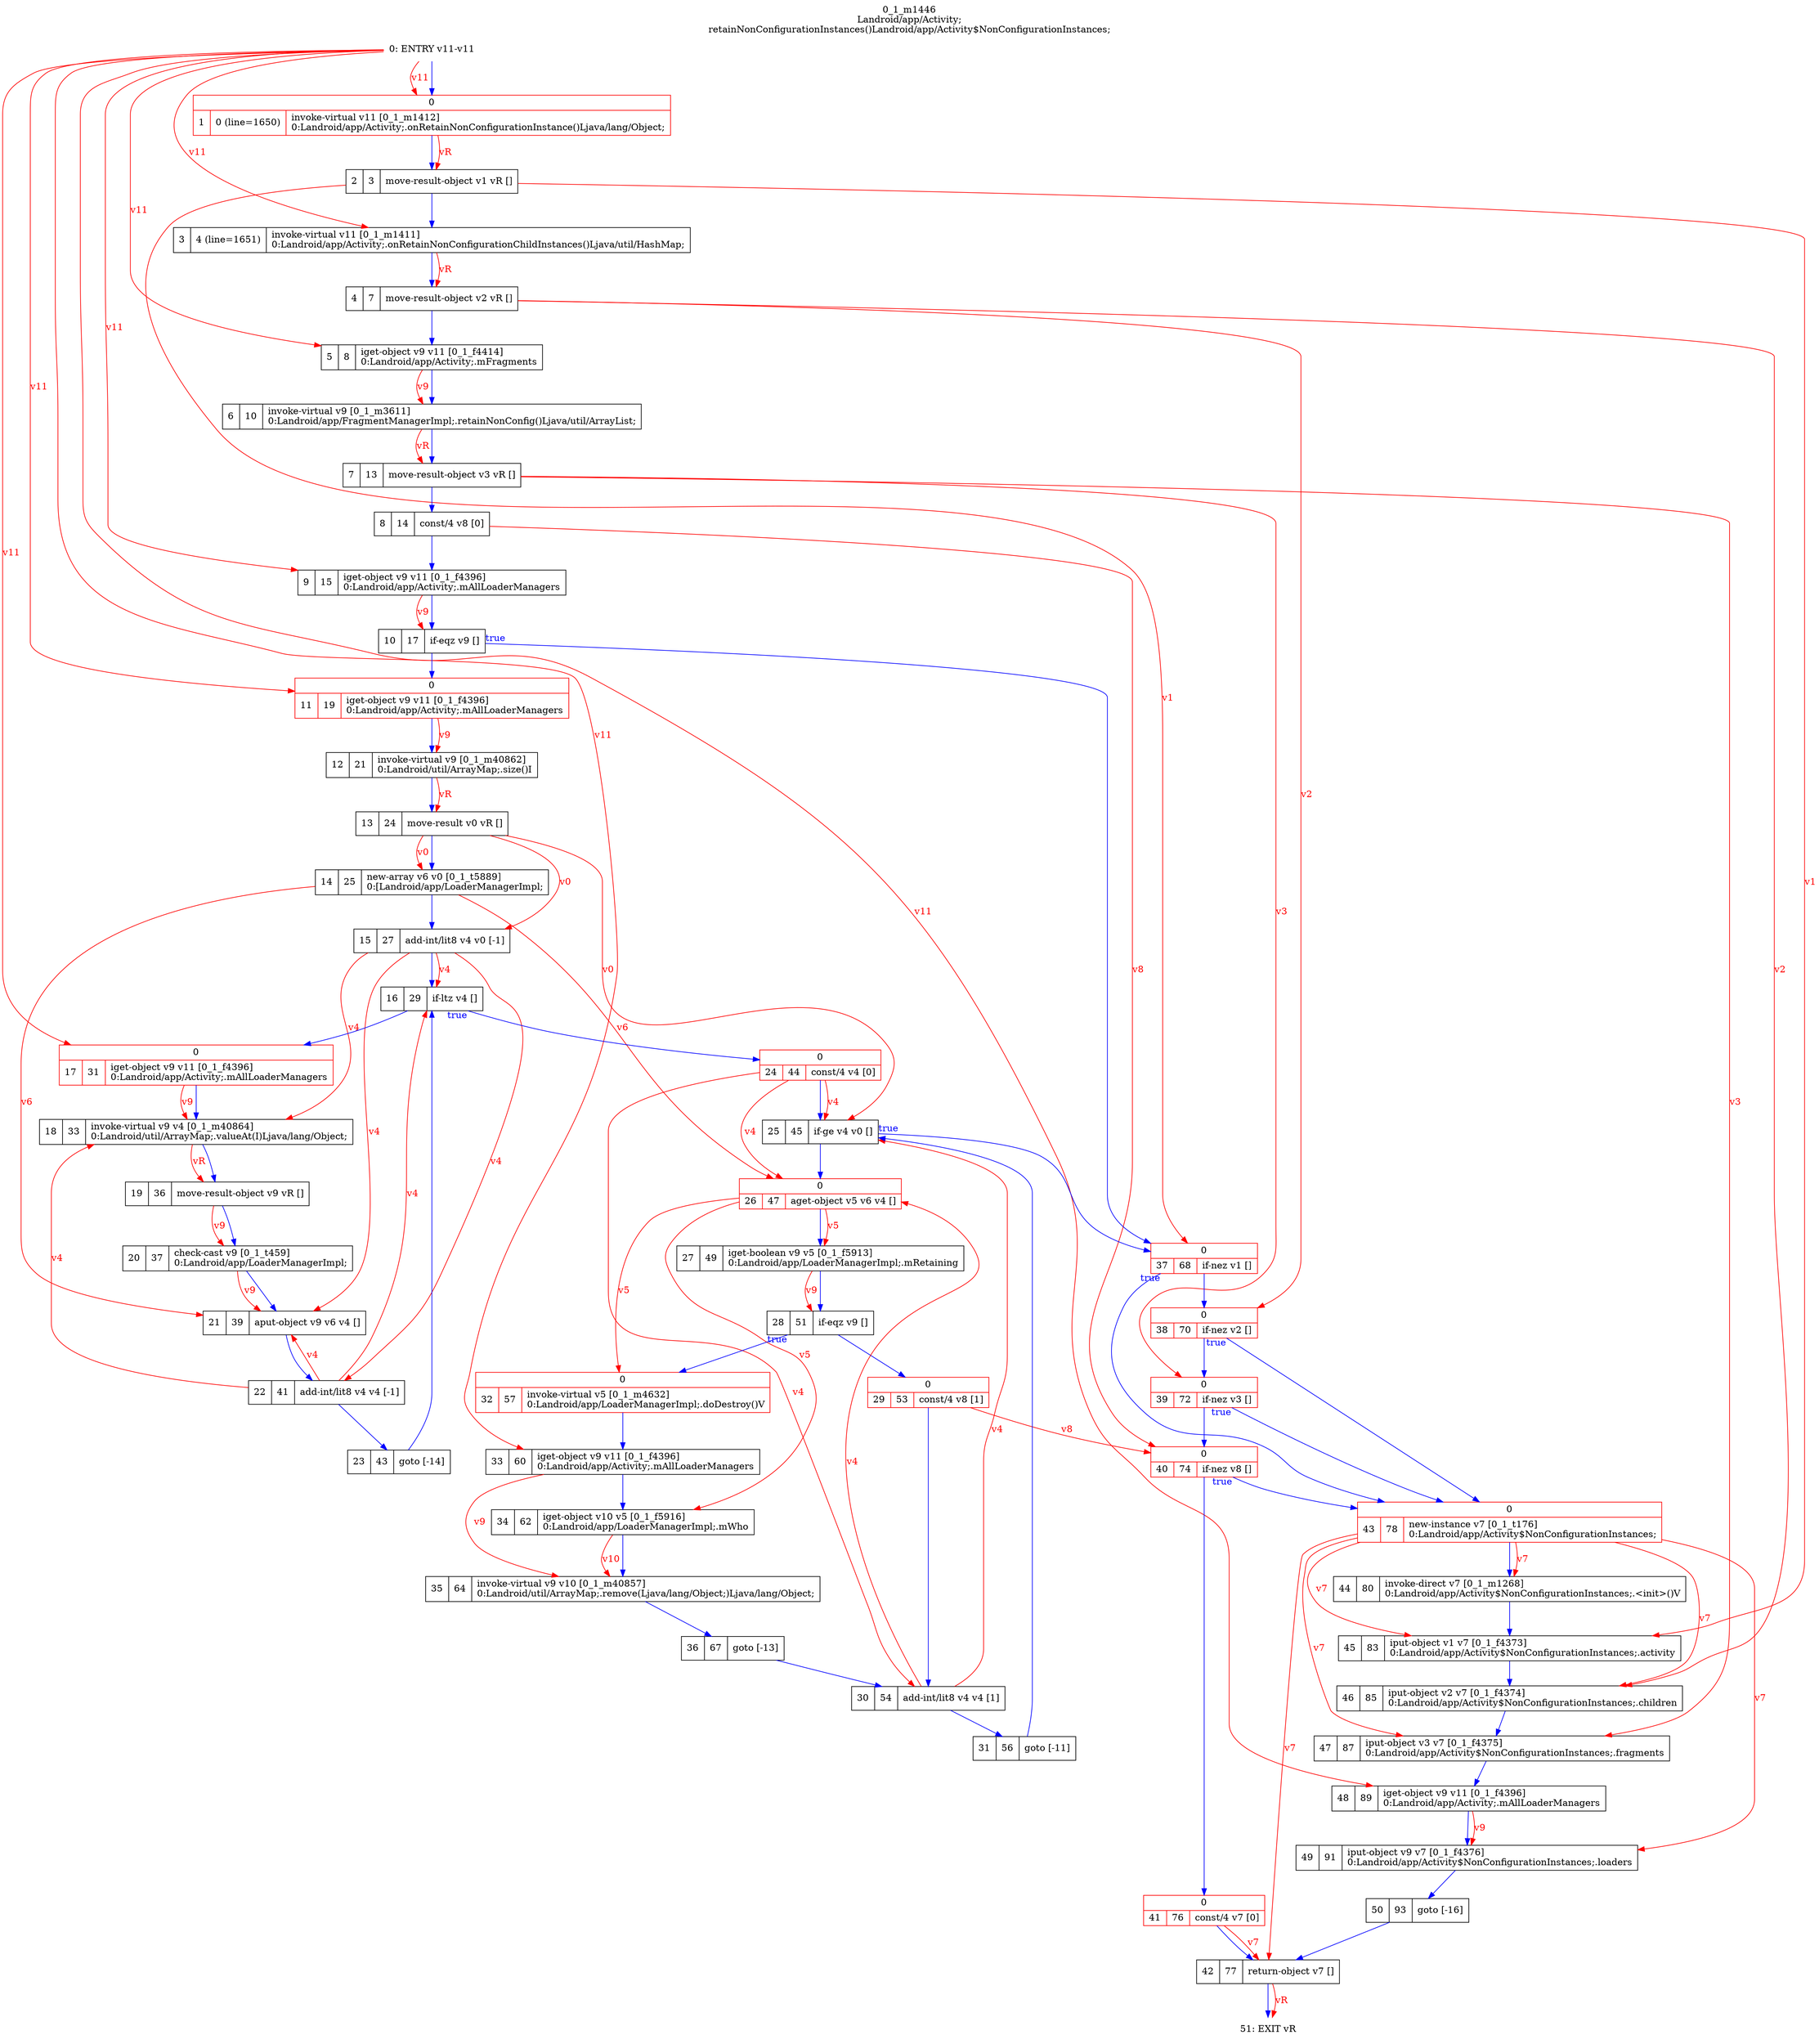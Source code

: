 digraph G {
rankdir=UD;
labelloc=t;
label="0_1_m1446\nLandroid/app/Activity;
retainNonConfigurationInstances()Landroid/app/Activity$NonConfigurationInstances;";
0[label="0: ENTRY v11-v11",shape=plaintext];
1[label="{0|{1|0 (line=1650)|invoke-virtual v11 [0_1_m1412]\l0:Landroid/app/Activity;.onRetainNonConfigurationInstance()Ljava/lang/Object;\l}}",shape=record,URL="0_1_m1412.dot", color=red];
2[label="2|3|move-result-object v1 vR []\l",shape=record];
3[label="3|4 (line=1651)|invoke-virtual v11 [0_1_m1411]\l0:Landroid/app/Activity;.onRetainNonConfigurationChildInstances()Ljava/util/HashMap;\l",shape=record,URL="0_1_m1411.dot"];
4[label="4|7|move-result-object v2 vR []\l",shape=record];
5[label="5|8|iget-object v9 v11 [0_1_f4414]\l0:Landroid/app/Activity;.mFragments\l",shape=record];
6[label="6|10|invoke-virtual v9 [0_1_m3611]\l0:Landroid/app/FragmentManagerImpl;.retainNonConfig()Ljava/util/ArrayList;\l",shape=record,URL="0_1_m3611.dot"];
7[label="7|13|move-result-object v3 vR []\l",shape=record];
8[label="8|14|const/4 v8 [0]\l",shape=record];
9[label="9|15|iget-object v9 v11 [0_1_f4396]\l0:Landroid/app/Activity;.mAllLoaderManagers\l",shape=record];
10[label="10|17|if-eqz v9 []\l",shape=record];
11[label="{0|{11|19|iget-object v9 v11 [0_1_f4396]\l0:Landroid/app/Activity;.mAllLoaderManagers\l}}",shape=record, color=red];
12[label="12|21|invoke-virtual v9 [0_1_m40862]\l0:Landroid/util/ArrayMap;.size()I\l",shape=record,URL="0_1_m40862.dot"];
13[label="13|24|move-result v0 vR []\l",shape=record];
14[label="14|25|new-array v6 v0 [0_1_t5889]\l0:[Landroid/app/LoaderManagerImpl;\l",shape=record];
15[label="15|27|add-int/lit8 v4 v0 [-1]\l",shape=record];
16[label="16|29|if-ltz v4 []\l",shape=record];
17[label="{0|{17|31|iget-object v9 v11 [0_1_f4396]\l0:Landroid/app/Activity;.mAllLoaderManagers\l}}",shape=record, color=red];
18[label="18|33|invoke-virtual v9 v4 [0_1_m40864]\l0:Landroid/util/ArrayMap;.valueAt(I)Ljava/lang/Object;\l",shape=record,URL="0_1_m40864.dot"];
19[label="19|36|move-result-object v9 vR []\l",shape=record];
20[label="20|37|check-cast v9 [0_1_t459]\l0:Landroid/app/LoaderManagerImpl;\l",shape=record];
21[label="21|39|aput-object v9 v6 v4 []\l",shape=record];
22[label="22|41|add-int/lit8 v4 v4 [-1]\l",shape=record];
23[label="23|43|goto [-14]\l",shape=record];
24[label="{0|{24|44|const/4 v4 [0]\l}}",shape=record, color=red];
25[label="25|45|if-ge v4 v0 []\l",shape=record];
26[label="{0|{26|47|aget-object v5 v6 v4 []\l}}",shape=record, color=red];
27[label="27|49|iget-boolean v9 v5 [0_1_f5913]\l0:Landroid/app/LoaderManagerImpl;.mRetaining\l",shape=record];
28[label="28|51|if-eqz v9 []\l",shape=record];
29[label="{0|{29|53|const/4 v8 [1]\l}}",shape=record, color=red];
30[label="30|54|add-int/lit8 v4 v4 [1]\l",shape=record];
31[label="31|56|goto [-11]\l",shape=record];
32[label="{0|{32|57|invoke-virtual v5 [0_1_m4632]\l0:Landroid/app/LoaderManagerImpl;.doDestroy()V\l}}",shape=record,URL="0_1_m4632.dot", color=red];
33[label="33|60|iget-object v9 v11 [0_1_f4396]\l0:Landroid/app/Activity;.mAllLoaderManagers\l",shape=record];
34[label="34|62|iget-object v10 v5 [0_1_f5916]\l0:Landroid/app/LoaderManagerImpl;.mWho\l",shape=record];
35[label="35|64|invoke-virtual v9 v10 [0_1_m40857]\l0:Landroid/util/ArrayMap;.remove(Ljava/lang/Object;)Ljava/lang/Object;\l",shape=record,URL="0_1_m40857.dot"];
36[label="36|67|goto [-13]\l",shape=record];
37[label="{0|{37|68|if-nez v1 []\l}}",shape=record, color=red];
38[label="{0|{38|70|if-nez v2 []\l}}",shape=record, color=red];
39[label="{0|{39|72|if-nez v3 []\l}}",shape=record, color=red];
40[label="{0|{40|74|if-nez v8 []\l}}",shape=record, color=red];
41[label="{0|{41|76|const/4 v7 [0]\l}}",shape=record, color=red];
42[label="42|77|return-object v7 []\l",shape=record];
43[label="{0|{43|78|new-instance v7 [0_1_t176]\l0:Landroid/app/Activity$NonConfigurationInstances;\l}}",shape=record, color=red];
44[label="44|80|invoke-direct v7 [0_1_m1268]\l0:Landroid/app/Activity$NonConfigurationInstances;.\<init\>()V\l",shape=record,URL="0_1_m1268.dot"];
45[label="45|83|iput-object v1 v7 [0_1_f4373]\l0:Landroid/app/Activity$NonConfigurationInstances;.activity\l",shape=record];
46[label="46|85|iput-object v2 v7 [0_1_f4374]\l0:Landroid/app/Activity$NonConfigurationInstances;.children\l",shape=record];
47[label="47|87|iput-object v3 v7 [0_1_f4375]\l0:Landroid/app/Activity$NonConfigurationInstances;.fragments\l",shape=record];
48[label="48|89|iget-object v9 v11 [0_1_f4396]\l0:Landroid/app/Activity;.mAllLoaderManagers\l",shape=record];
49[label="49|91|iput-object v9 v7 [0_1_f4376]\l0:Landroid/app/Activity$NonConfigurationInstances;.loaders\l",shape=record];
50[label="50|93|goto [-16]\l",shape=record];
51[label="51: EXIT vR",shape=plaintext];
0->1 [color=blue, fontcolor=blue,weight=100, taillabel=""];
1->2 [color=blue, fontcolor=blue,weight=100, taillabel=""];
2->3 [color=blue, fontcolor=blue,weight=100, taillabel=""];
3->4 [color=blue, fontcolor=blue,weight=100, taillabel=""];
4->5 [color=blue, fontcolor=blue,weight=100, taillabel=""];
5->6 [color=blue, fontcolor=blue,weight=100, taillabel=""];
6->7 [color=blue, fontcolor=blue,weight=100, taillabel=""];
7->8 [color=blue, fontcolor=blue,weight=100, taillabel=""];
8->9 [color=blue, fontcolor=blue,weight=100, taillabel=""];
9->10 [color=blue, fontcolor=blue,weight=100, taillabel=""];
10->37 [color=blue, fontcolor=blue,weight=10, taillabel="true"];
10->11 [color=blue, fontcolor=blue,weight=100, taillabel=""];
11->12 [color=blue, fontcolor=blue,weight=100, taillabel=""];
12->13 [color=blue, fontcolor=blue,weight=100, taillabel=""];
13->14 [color=blue, fontcolor=blue,weight=100, taillabel=""];
14->15 [color=blue, fontcolor=blue,weight=100, taillabel=""];
15->16 [color=blue, fontcolor=blue,weight=100, taillabel=""];
16->24 [color=blue, fontcolor=blue,weight=10, taillabel="true"];
16->17 [color=blue, fontcolor=blue,weight=100, taillabel=""];
17->18 [color=blue, fontcolor=blue,weight=100, taillabel=""];
18->19 [color=blue, fontcolor=blue,weight=100, taillabel=""];
19->20 [color=blue, fontcolor=blue,weight=100, taillabel=""];
20->21 [color=blue, fontcolor=blue,weight=100, taillabel=""];
21->22 [color=blue, fontcolor=blue,weight=100, taillabel=""];
22->23 [color=blue, fontcolor=blue,weight=100, taillabel=""];
23->16 [color=blue, fontcolor=blue,weight=100, taillabel=""];
24->25 [color=blue, fontcolor=blue,weight=100, taillabel=""];
25->37 [color=blue, fontcolor=blue,weight=10, taillabel="true"];
25->26 [color=blue, fontcolor=blue,weight=100, taillabel=""];
26->27 [color=blue, fontcolor=blue,weight=100, taillabel=""];
27->28 [color=blue, fontcolor=blue,weight=100, taillabel=""];
28->32 [color=blue, fontcolor=blue,weight=10, taillabel="true"];
28->29 [color=blue, fontcolor=blue,weight=100, taillabel=""];
29->30 [color=blue, fontcolor=blue,weight=100, taillabel=""];
30->31 [color=blue, fontcolor=blue,weight=100, taillabel=""];
31->25 [color=blue, fontcolor=blue,weight=100, taillabel=""];
32->33 [color=blue, fontcolor=blue,weight=100, taillabel=""];
33->34 [color=blue, fontcolor=blue,weight=100, taillabel=""];
34->35 [color=blue, fontcolor=blue,weight=100, taillabel=""];
35->36 [color=blue, fontcolor=blue,weight=100, taillabel=""];
36->30 [color=blue, fontcolor=blue,weight=100, taillabel=""];
37->43 [color=blue, fontcolor=blue,weight=10, taillabel="true"];
37->38 [color=blue, fontcolor=blue,weight=100, taillabel=""];
38->43 [color=blue, fontcolor=blue,weight=10, taillabel="true"];
38->39 [color=blue, fontcolor=blue,weight=100, taillabel=""];
39->43 [color=blue, fontcolor=blue,weight=10, taillabel="true"];
39->40 [color=blue, fontcolor=blue,weight=100, taillabel=""];
40->43 [color=blue, fontcolor=blue,weight=10, taillabel="true"];
40->41 [color=blue, fontcolor=blue,weight=100, taillabel=""];
41->42 [color=blue, fontcolor=blue,weight=100, taillabel=""];
42->51 [color=blue, fontcolor=blue,weight=100, taillabel=""];
43->44 [color=blue, fontcolor=blue,weight=100, taillabel=""];
44->45 [color=blue, fontcolor=blue,weight=100, taillabel=""];
45->46 [color=blue, fontcolor=blue,weight=100, taillabel=""];
46->47 [color=blue, fontcolor=blue,weight=100, taillabel=""];
47->48 [color=blue, fontcolor=blue,weight=100, taillabel=""];
48->49 [color=blue, fontcolor=blue,weight=100, taillabel=""];
49->50 [color=blue, fontcolor=blue,weight=100, taillabel=""];
50->42 [color=blue, fontcolor=blue,weight=100, taillabel=""];
0->1 [color=red, fontcolor=red, label="v11"];
1->2 [color=red, fontcolor=red, label="vR"];
0->3 [color=red, fontcolor=red, label="v11"];
3->4 [color=red, fontcolor=red, label="vR"];
0->5 [color=red, fontcolor=red, label="v11"];
5->6 [color=red, fontcolor=red, label="v9"];
6->7 [color=red, fontcolor=red, label="vR"];
0->9 [color=red, fontcolor=red, label="v11"];
9->10 [color=red, fontcolor=red, label="v9"];
0->11 [color=red, fontcolor=red, label="v11"];
11->12 [color=red, fontcolor=red, label="v9"];
12->13 [color=red, fontcolor=red, label="vR"];
13->14 [color=red, fontcolor=red, label="v0"];
13->15 [color=red, fontcolor=red, label="v0"];
15->16 [color=red, fontcolor=red, label="v4"];
22->16 [color=red, fontcolor=red, label="v4"];
0->17 [color=red, fontcolor=red, label="v11"];
15->18 [color=red, fontcolor=red, label="v4"];
17->18 [color=red, fontcolor=red, label="v9"];
22->18 [color=red, fontcolor=red, label="v4"];
18->19 [color=red, fontcolor=red, label="vR"];
19->20 [color=red, fontcolor=red, label="v9"];
14->21 [color=red, fontcolor=red, label="v6"];
15->21 [color=red, fontcolor=red, label="v4"];
20->21 [color=red, fontcolor=red, label="v9"];
22->21 [color=red, fontcolor=red, label="v4"];
15->22 [color=red, fontcolor=red, label="v4"];
13->25 [color=red, fontcolor=red, label="v0"];
24->25 [color=red, fontcolor=red, label="v4"];
30->25 [color=red, fontcolor=red, label="v4"];
14->26 [color=red, fontcolor=red, label="v6"];
24->26 [color=red, fontcolor=red, label="v4"];
30->26 [color=red, fontcolor=red, label="v4"];
26->27 [color=red, fontcolor=red, label="v5"];
27->28 [color=red, fontcolor=red, label="v9"];
24->30 [color=red, fontcolor=red, label="v4"];
26->32 [color=red, fontcolor=red, label="v5"];
0->33 [color=red, fontcolor=red, label="v11"];
26->34 [color=red, fontcolor=red, label="v5"];
33->35 [color=red, fontcolor=red, label="v9"];
34->35 [color=red, fontcolor=red, label="v10"];
2->37 [color=red, fontcolor=red, label="v1"];
4->38 [color=red, fontcolor=red, label="v2"];
7->39 [color=red, fontcolor=red, label="v3"];
8->40 [color=red, fontcolor=red, label="v8"];
29->40 [color=red, fontcolor=red, label="v8"];
41->42 [color=red, fontcolor=red, label="v7"];
43->42 [color=red, fontcolor=red, label="v7"];
43->44 [color=red, fontcolor=red, label="v7"];
2->45 [color=red, fontcolor=red, label="v1"];
43->45 [color=red, fontcolor=red, label="v7"];
4->46 [color=red, fontcolor=red, label="v2"];
43->46 [color=red, fontcolor=red, label="v7"];
7->47 [color=red, fontcolor=red, label="v3"];
43->47 [color=red, fontcolor=red, label="v7"];
0->48 [color=red, fontcolor=red, label="v11"];
43->49 [color=red, fontcolor=red, label="v7"];
48->49 [color=red, fontcolor=red, label="v9"];
42->51 [color=red, fontcolor=red, label="vR"];
}
